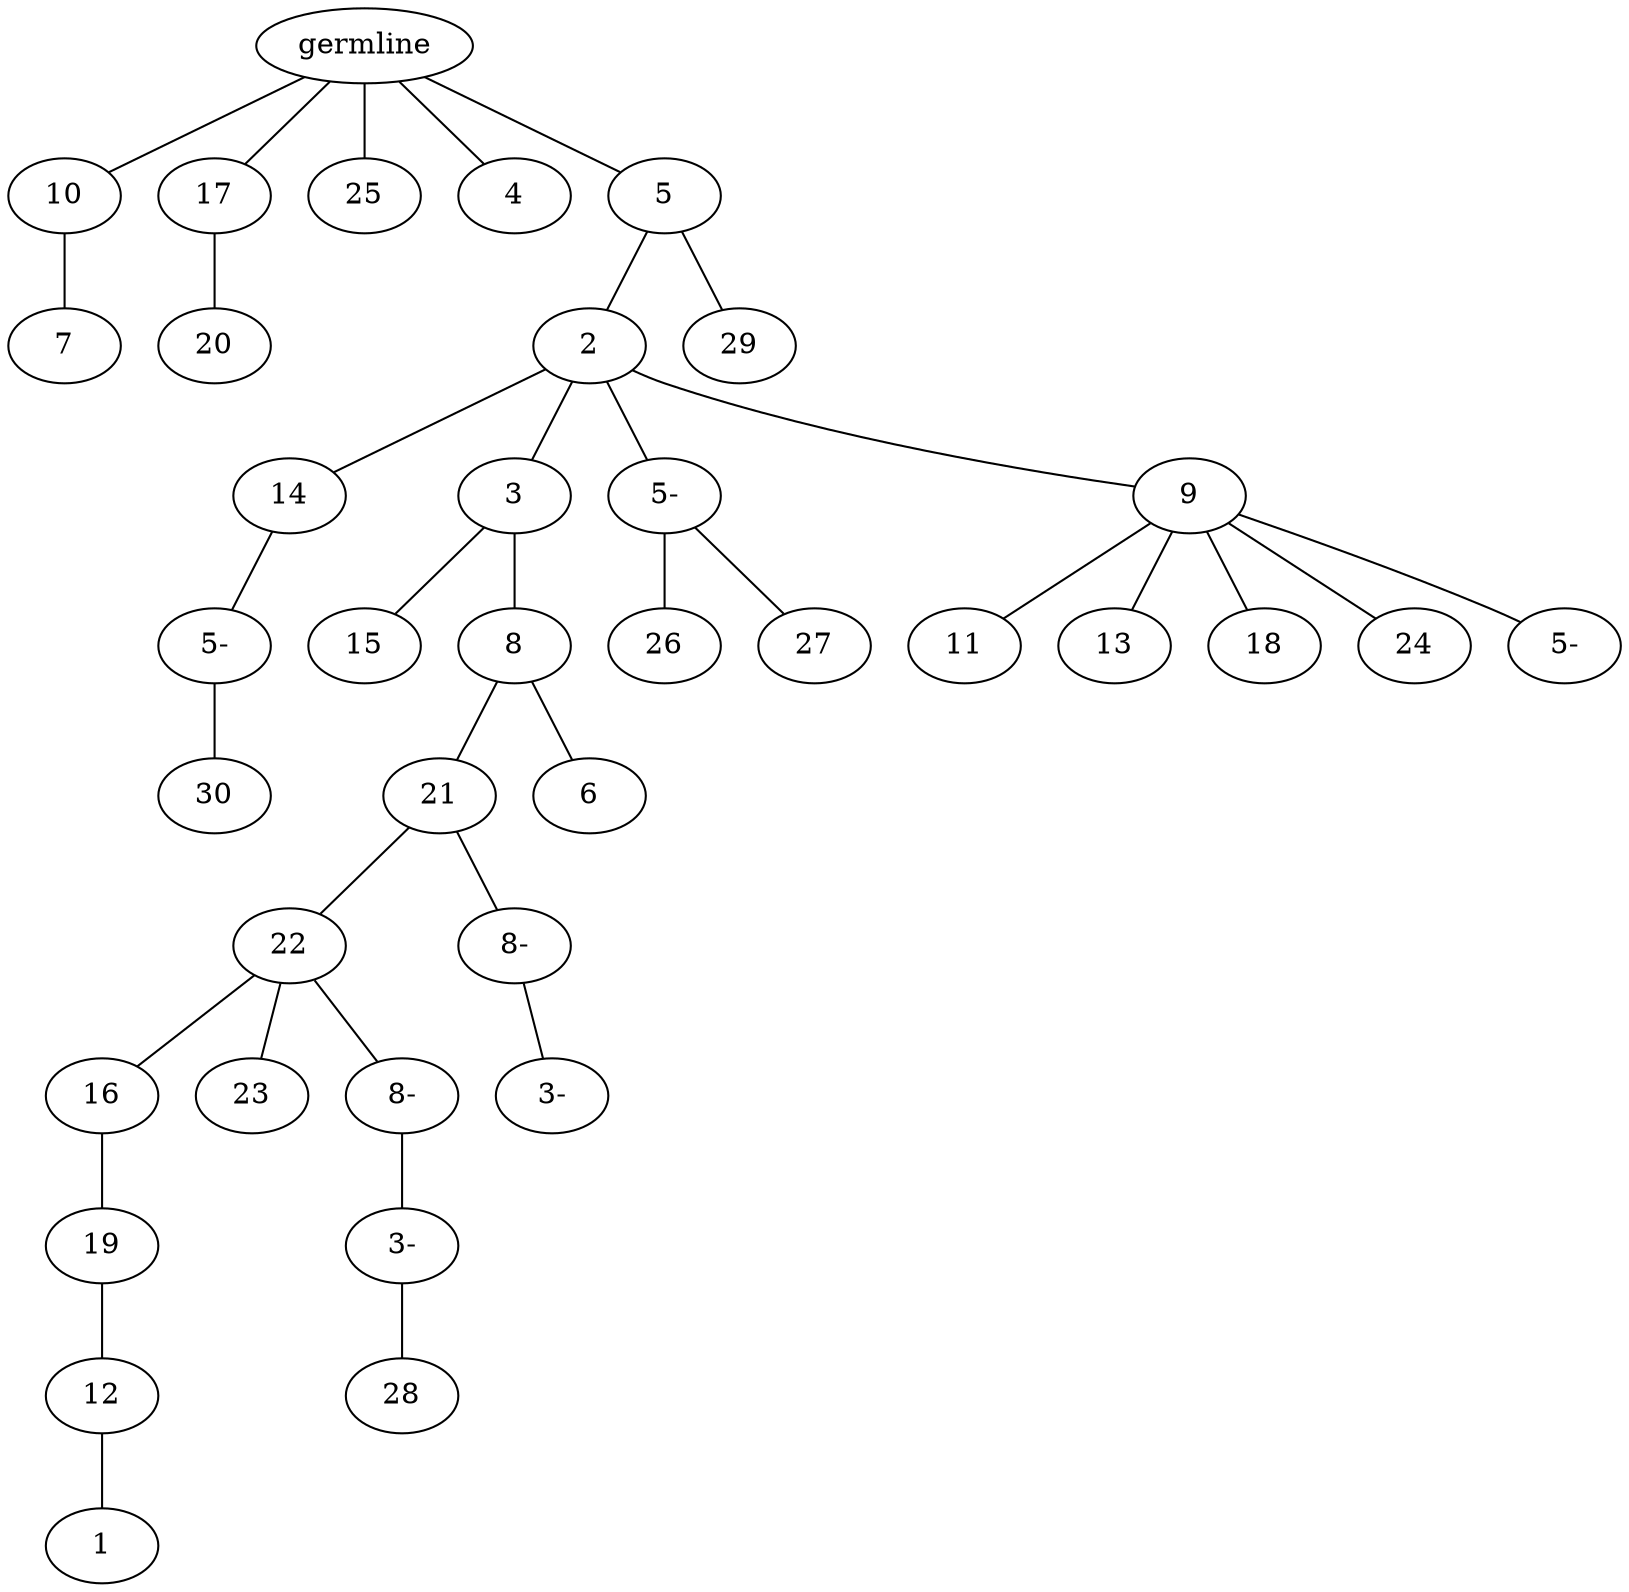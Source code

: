 graph tree {
    "140038378239120" [label="germline"];
    "140038378322528" [label="10"];
    "140038378322816" [label="7"];
    "140038378323536" [label="17"];
    "140038378322768" [label="20"];
    "140038378323728" [label="25"];
    "140038378322576" [label="4"];
    "140038378323344" [label="5"];
    "140038378323920" [label="2"];
    "140038374891680" [label="14"];
    "140038374892064" [label="5-"];
    "140038374892352" [label="30"];
    "140038374892592" [label="3"];
    "140038374891776" [label="15"];
    "140038374892880" [label="8"];
    "140038374892640" [label="21"];
    "140038374893072" [label="22"];
    "140038374893504" [label="16"];
    "140038374893792" [label="19"];
    "140038374894080" [label="12"];
    "140038374894368" [label="1"];
    "140038374894320" [label="23"];
    "140038378291840" [label="8-"];
    "140038378291696" [label="3-"];
    "140038374851440" [label="28"];
    "140038374894944" [label="8-"];
    "140038374894176" [label="3-"];
    "140038374894848" [label="6"];
    "140038374893312" [label="5-"];
    "140038374893456" [label="26"];
    "140038374895328" [label="27"];
    "140038374895232" [label="9"];
    "140038374894704" [label="11"];
    "140038374894800" [label="13"];
    "140038374893888" [label="18"];
    "140038374895136" [label="24"];
    "140038374895520" [label="5-"];
    "140038378323776" [label="29"];
    "140038378239120" -- "140038378322528";
    "140038378239120" -- "140038378323536";
    "140038378239120" -- "140038378323728";
    "140038378239120" -- "140038378322576";
    "140038378239120" -- "140038378323344";
    "140038378322528" -- "140038378322816";
    "140038378323536" -- "140038378322768";
    "140038378323344" -- "140038378323920";
    "140038378323344" -- "140038378323776";
    "140038378323920" -- "140038374891680";
    "140038378323920" -- "140038374892592";
    "140038378323920" -- "140038374893312";
    "140038378323920" -- "140038374895232";
    "140038374891680" -- "140038374892064";
    "140038374892064" -- "140038374892352";
    "140038374892592" -- "140038374891776";
    "140038374892592" -- "140038374892880";
    "140038374892880" -- "140038374892640";
    "140038374892880" -- "140038374894848";
    "140038374892640" -- "140038374893072";
    "140038374892640" -- "140038374894944";
    "140038374893072" -- "140038374893504";
    "140038374893072" -- "140038374894320";
    "140038374893072" -- "140038378291840";
    "140038374893504" -- "140038374893792";
    "140038374893792" -- "140038374894080";
    "140038374894080" -- "140038374894368";
    "140038378291840" -- "140038378291696";
    "140038378291696" -- "140038374851440";
    "140038374894944" -- "140038374894176";
    "140038374893312" -- "140038374893456";
    "140038374893312" -- "140038374895328";
    "140038374895232" -- "140038374894704";
    "140038374895232" -- "140038374894800";
    "140038374895232" -- "140038374893888";
    "140038374895232" -- "140038374895136";
    "140038374895232" -- "140038374895520";
}
